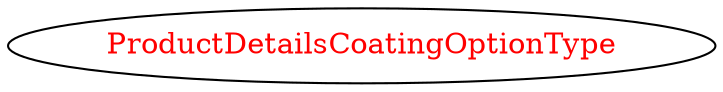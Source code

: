 digraph dependencyGraph {
 concentrate=true;
 ranksep="2.0";
 rankdir="LR"; 
 splines="ortho";
"ProductDetailsCoatingOptionType" [fontcolor="red"];
}